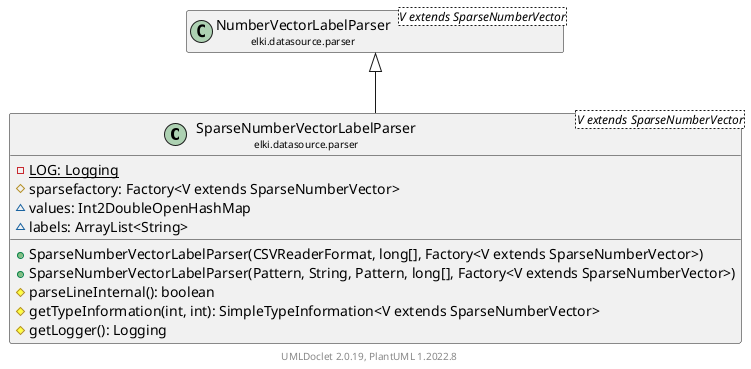 @startuml
    remove .*\.(Instance|Par|Parameterizer|Factory)$
    set namespaceSeparator none
    hide empty fields
    hide empty methods

    class "<size:14>SparseNumberVectorLabelParser\n<size:10>elki.datasource.parser" as elki.datasource.parser.SparseNumberVectorLabelParser<V extends SparseNumberVector> [[SparseNumberVectorLabelParser.html]] {
        {static} -LOG: Logging
        #sparsefactory: Factory<V extends SparseNumberVector>
        ~values: Int2DoubleOpenHashMap
        ~labels: ArrayList<String>
        +SparseNumberVectorLabelParser(CSVReaderFormat, long[], Factory<V extends SparseNumberVector>)
        +SparseNumberVectorLabelParser(Pattern, String, Pattern, long[], Factory<V extends SparseNumberVector>)
        #parseLineInternal(): boolean
        #getTypeInformation(int, int): SimpleTypeInformation<V extends SparseNumberVector>
        #getLogger(): Logging
    }

    class "<size:14>NumberVectorLabelParser\n<size:10>elki.datasource.parser" as elki.datasource.parser.NumberVectorLabelParser<V extends SparseNumberVector> [[NumberVectorLabelParser.html]]
    class "<size:14>SparseNumberVectorLabelParser.Par\n<size:10>elki.datasource.parser" as elki.datasource.parser.SparseNumberVectorLabelParser.Par<V extends SparseNumberVector> [[SparseNumberVectorLabelParser.Par.html]]

    elki.datasource.parser.NumberVectorLabelParser <|-- elki.datasource.parser.SparseNumberVectorLabelParser
    elki.datasource.parser.SparseNumberVectorLabelParser +-- elki.datasource.parser.SparseNumberVectorLabelParser.Par

    center footer UMLDoclet 2.0.19, PlantUML 1.2022.8
@enduml
